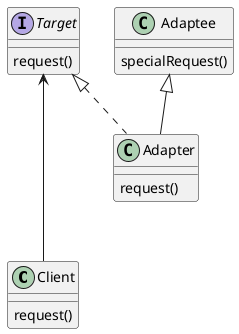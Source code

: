 @startuml
class Client{
 request()
}

interface Target {
 request()
}

class Adaptee {
 specialRequest()
}


class Adapter implements Target {
 request()
}

Adaptee <|-- Adapter

Target <--- Client
@enduml